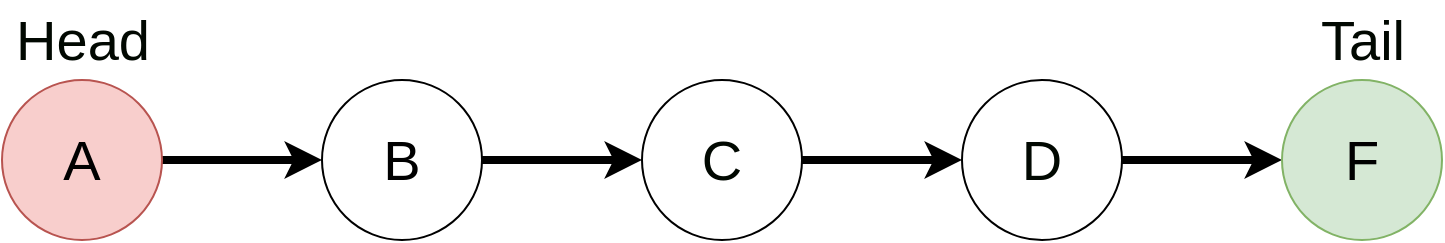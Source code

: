 <mxfile version="17.1.3" type="github">
  <diagram id="hlZW-n_YRmIpcA5hNF0s" name="Page-1">
    <mxGraphModel dx="1422" dy="760" grid="0" gridSize="10" guides="1" tooltips="1" connect="1" arrows="1" fold="1" page="1" pageScale="1" pageWidth="850" pageHeight="1100" math="0" shadow="0">
      <root>
        <mxCell id="0" />
        <mxCell id="1" parent="0" />
        <mxCell id="qWg62JYOaORNnU5g6FTK-3" value="" style="edgeStyle=orthogonalEdgeStyle;rounded=0;orthogonalLoop=1;jettySize=auto;html=1;fontSize=28;fontColor=#1A9C1A;strokeWidth=4;strokeColor=default;" edge="1" parent="1" source="qWg62JYOaORNnU5g6FTK-1" target="qWg62JYOaORNnU5g6FTK-2">
          <mxGeometry relative="1" as="geometry" />
        </mxCell>
        <mxCell id="qWg62JYOaORNnU5g6FTK-1" value="A" style="ellipse;whiteSpace=wrap;html=1;aspect=fixed;rounded=0;shadow=0;glass=0;sketch=0;fontSize=28;fillColor=#f8cecc;strokeColor=#b85450;" vertex="1" parent="1">
          <mxGeometry x="65" y="200" width="80" height="80" as="geometry" />
        </mxCell>
        <mxCell id="qWg62JYOaORNnU5g6FTK-5" value="" style="edgeStyle=orthogonalEdgeStyle;rounded=0;orthogonalLoop=1;jettySize=auto;html=1;fontSize=28;fontColor=#1A9C1A;strokeWidth=4;" edge="1" parent="1" source="qWg62JYOaORNnU5g6FTK-2" target="qWg62JYOaORNnU5g6FTK-4">
          <mxGeometry relative="1" as="geometry" />
        </mxCell>
        <mxCell id="qWg62JYOaORNnU5g6FTK-2" value="&lt;font color=&quot;#000000&quot;&gt;B&lt;/font&gt;" style="ellipse;whiteSpace=wrap;html=1;aspect=fixed;rounded=0;shadow=0;glass=0;sketch=0;fontSize=28;fontColor=#1A9C1A;gradientColor=none;" vertex="1" parent="1">
          <mxGeometry x="225" y="200" width="80" height="80" as="geometry" />
        </mxCell>
        <mxCell id="qWg62JYOaORNnU5g6FTK-7" value="" style="edgeStyle=orthogonalEdgeStyle;rounded=0;orthogonalLoop=1;jettySize=auto;html=1;fontSize=28;fontColor=#1A9C1A;strokeWidth=4;" edge="1" parent="1" source="qWg62JYOaORNnU5g6FTK-4" target="qWg62JYOaORNnU5g6FTK-6">
          <mxGeometry relative="1" as="geometry" />
        </mxCell>
        <mxCell id="qWg62JYOaORNnU5g6FTK-4" value="&lt;font color=&quot;#010801&quot;&gt;&lt;span style=&quot;background-color: rgb(255 , 255 , 255)&quot;&gt;C&lt;/span&gt;&lt;/font&gt;" style="ellipse;whiteSpace=wrap;html=1;aspect=fixed;rounded=0;shadow=0;glass=0;sketch=0;fontSize=28;fontColor=#1A9C1A;gradientColor=none;" vertex="1" parent="1">
          <mxGeometry x="385" y="200" width="80" height="80" as="geometry" />
        </mxCell>
        <mxCell id="qWg62JYOaORNnU5g6FTK-9" value="" style="edgeStyle=orthogonalEdgeStyle;rounded=0;orthogonalLoop=1;jettySize=auto;html=1;fontSize=28;fontColor=#1A9C1A;strokeWidth=4;" edge="1" parent="1" source="qWg62JYOaORNnU5g6FTK-6" target="qWg62JYOaORNnU5g6FTK-8">
          <mxGeometry relative="1" as="geometry" />
        </mxCell>
        <mxCell id="qWg62JYOaORNnU5g6FTK-6" value="&lt;font color=&quot;#010801&quot;&gt;D&lt;/font&gt;" style="ellipse;whiteSpace=wrap;html=1;aspect=fixed;rounded=0;shadow=0;glass=0;sketch=0;fontSize=28;fontColor=#1A9C1A;gradientColor=none;" vertex="1" parent="1">
          <mxGeometry x="545" y="200" width="80" height="80" as="geometry" />
        </mxCell>
        <mxCell id="qWg62JYOaORNnU5g6FTK-8" value="F" style="ellipse;whiteSpace=wrap;html=1;aspect=fixed;rounded=0;shadow=0;glass=0;sketch=0;fontSize=28;fillColor=#d5e8d4;strokeColor=#82b366;" vertex="1" parent="1">
          <mxGeometry x="705" y="200" width="80" height="80" as="geometry" />
        </mxCell>
        <mxCell id="qWg62JYOaORNnU5g6FTK-10" value="Head" style="text;html=1;align=center;verticalAlign=middle;resizable=0;points=[];autosize=1;strokeColor=none;fillColor=none;fontSize=28;fontColor=#010801;" vertex="1" parent="1">
          <mxGeometry x="65" y="160" width="80" height="40" as="geometry" />
        </mxCell>
        <mxCell id="qWg62JYOaORNnU5g6FTK-11" value="&lt;div&gt;Tail&lt;/div&gt;" style="text;html=1;align=center;verticalAlign=middle;resizable=0;points=[];autosize=1;strokeColor=none;fillColor=none;fontSize=28;fontColor=#010801;" vertex="1" parent="1">
          <mxGeometry x="715" y="160" width="60" height="40" as="geometry" />
        </mxCell>
      </root>
    </mxGraphModel>
  </diagram>
</mxfile>
